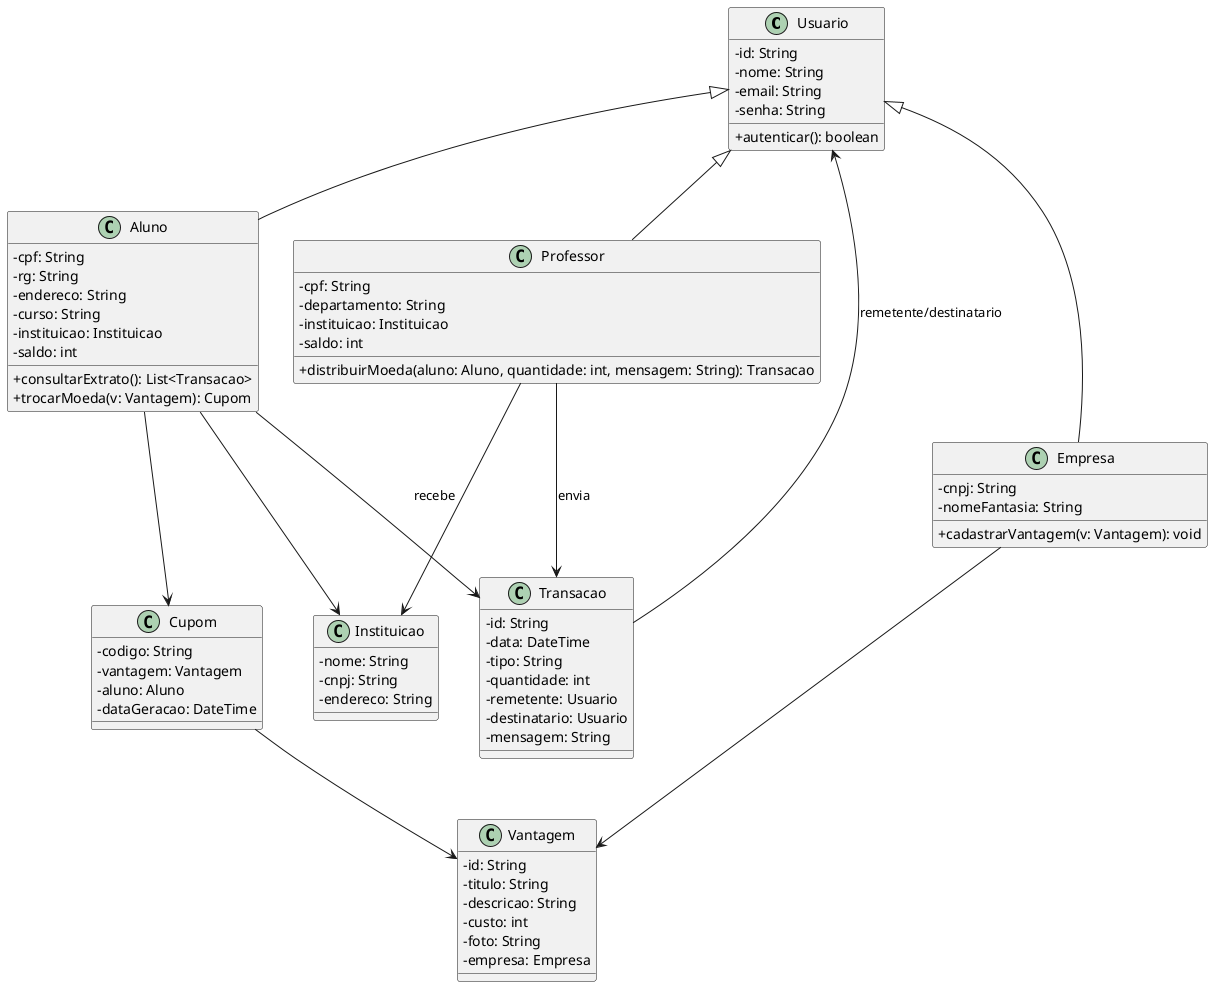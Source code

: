 @startuml
skinparam classAttributeIconSize 0

' Classes principais
class Usuario {
  - id: String
  - nome: String
  - email: String
  - senha: String
  + autenticar(): boolean
}

class Aluno {
  - cpf: String
  - rg: String
  - endereco: String
  - curso: String
  - instituicao: Instituicao
  - saldo: int
  + consultarExtrato(): List<Transacao>
  + trocarMoeda(v: Vantagem): Cupom
}

class Professor {
  - cpf: String
  - departamento: String
  - instituicao: Instituicao
  - saldo: int
  + distribuirMoeda(aluno: Aluno, quantidade: int, mensagem: String): Transacao
}

class Empresa {
  - cnpj: String
  - nomeFantasia: String
  + cadastrarVantagem(v: Vantagem): void
}

class Instituicao {
  - nome: String
  - cnpj: String
  - endereco: String
}

class Vantagem {
  - id: String
  - titulo: String
  - descricao: String
  - custo: int
  - foto: String
  - empresa: Empresa
}


class Transacao {
  - id: String
  - data: DateTime
  - tipo: String
  - quantidade: int
  - remetente: Usuario
  - destinatario: Usuario
  - mensagem: String
}

class Cupom {
  - codigo: String
  - vantagem: Vantagem
  - aluno: Aluno
  - dataGeracao: DateTime
}

' Herança
Usuario <|-- Aluno
Usuario <|-- Professor
Usuario <|-- Empresa

' Relacionamentos
Aluno --> Instituicao
Professor --> Instituicao
Empresa --> Vantagem
Aluno --> Transacao : "recebe"
Professor --> Transacao : "envia"
Transacao --> Usuario : remetente/destinatario
Aluno --> Cupom
Cupom --> Vantagem

@enduml
